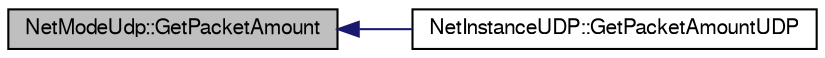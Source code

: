 digraph G
{
  edge [fontname="FreeSans",fontsize="10",labelfontname="FreeSans",labelfontsize="10"];
  node [fontname="FreeSans",fontsize="10",shape=record];
  rankdir=LR;
  Node1 [label="NetModeUdp::GetPacketAmount",height=0.2,width=0.4,color="black", fillcolor="grey75", style="filled" fontcolor="black"];
  Node1 -> Node2 [dir=back,color="midnightblue",fontsize="10",style="solid",fontname="FreeSans"];
  Node2 [label="NetInstanceUDP::GetPacketAmountUDP",height=0.2,width=0.4,color="black", fillcolor="white", style="filled",URL="$class_net_instance_u_d_p.html#ad3e1112f86e989a60092172a55690640"];
}
